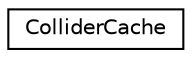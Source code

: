 digraph G
{
  edge [fontname="Helvetica",fontsize="10",labelfontname="Helvetica",labelfontsize="10"];
  node [fontname="Helvetica",fontsize="10",shape=record];
  rankdir=LR;
  Node1 [label="ColliderCache",height=0.2,width=0.4,color="black", fillcolor="white", style="filled",URL="$d7/d85/structColliderCache.html"];
}
